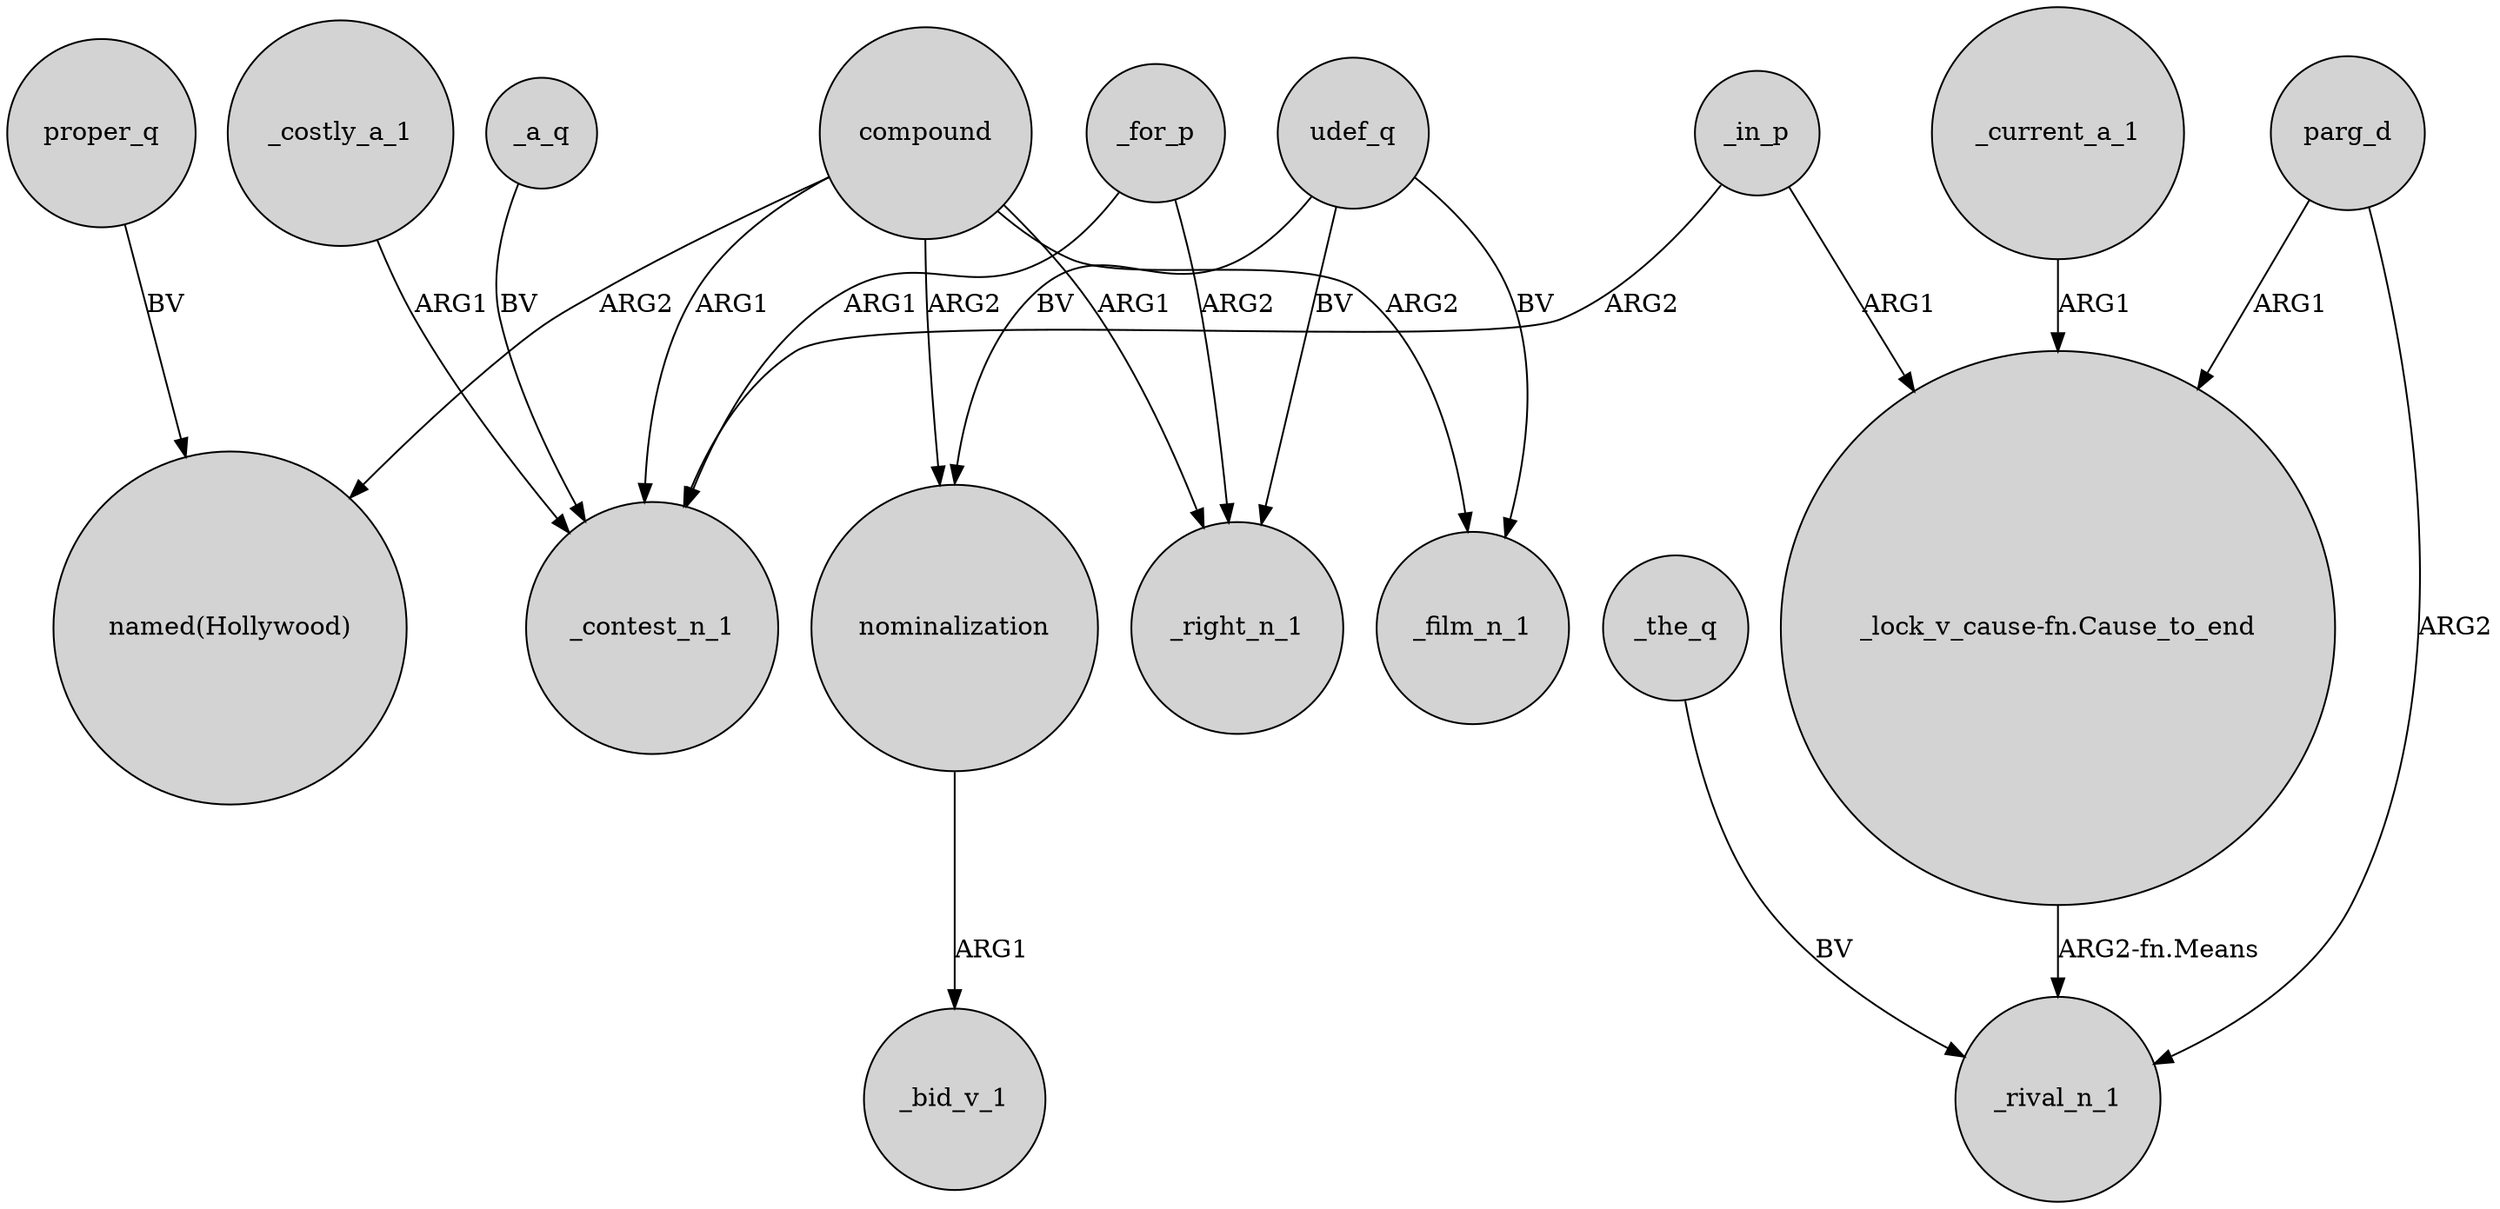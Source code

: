 digraph {
	node [shape=circle style=filled]
	nominalization -> _bid_v_1 [label=ARG1]
	proper_q -> "named(Hollywood)" [label=BV]
	_in_p -> "_lock_v_cause-fn.Cause_to_end" [label=ARG1]
	_for_p -> _contest_n_1 [label=ARG1]
	compound -> _right_n_1 [label=ARG1]
	udef_q -> nominalization [label=BV]
	udef_q -> _right_n_1 [label=BV]
	_the_q -> _rival_n_1 [label=BV]
	compound -> nominalization [label=ARG2]
	parg_d -> _rival_n_1 [label=ARG2]
	compound -> _film_n_1 [label=ARG2]
	_costly_a_1 -> _contest_n_1 [label=ARG1]
	"_lock_v_cause-fn.Cause_to_end" -> _rival_n_1 [label="ARG2-fn.Means"]
	parg_d -> "_lock_v_cause-fn.Cause_to_end" [label=ARG1]
	_for_p -> _right_n_1 [label=ARG2]
	_a_q -> _contest_n_1 [label=BV]
	_current_a_1 -> "_lock_v_cause-fn.Cause_to_end" [label=ARG1]
	udef_q -> _film_n_1 [label=BV]
	compound -> _contest_n_1 [label=ARG1]
	_in_p -> _contest_n_1 [label=ARG2]
	compound -> "named(Hollywood)" [label=ARG2]
}
